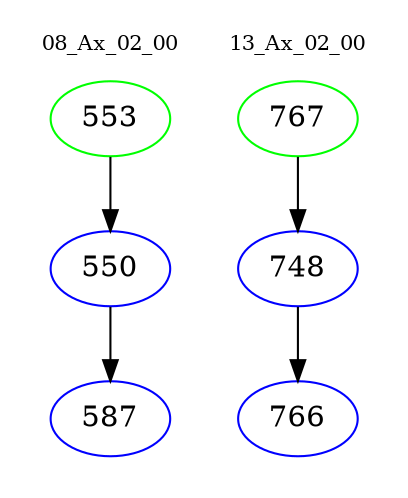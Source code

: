 digraph{
subgraph cluster_0 {
color = white
label = "08_Ax_02_00";
fontsize=10;
T0_553 [label="553", color="green"]
T0_553 -> T0_550 [color="black"]
T0_550 [label="550", color="blue"]
T0_550 -> T0_587 [color="black"]
T0_587 [label="587", color="blue"]
}
subgraph cluster_1 {
color = white
label = "13_Ax_02_00";
fontsize=10;
T1_767 [label="767", color="green"]
T1_767 -> T1_748 [color="black"]
T1_748 [label="748", color="blue"]
T1_748 -> T1_766 [color="black"]
T1_766 [label="766", color="blue"]
}
}
